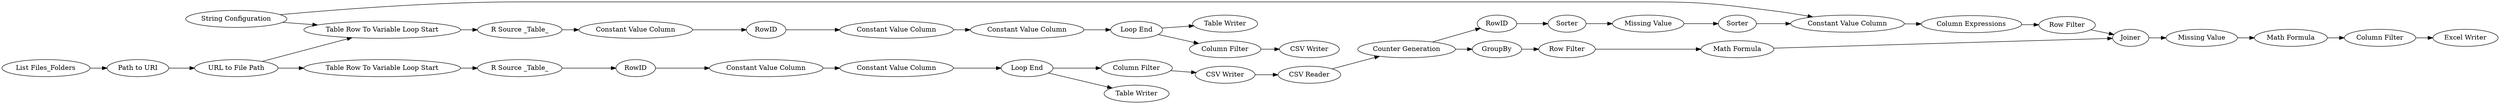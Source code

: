 digraph {
	660 -> 661
	663 -> 664
	673 -> 674
	667 -> 672
	641 -> 659
	671 -> 672
	672 -> 673
	646 -> 660
	650 -> 649
	661 -> 662
	662 -> 663
	638 -> 641
	670 -> 671
	647 -> 646
	668 -> 666
	640 -> 650
	674 -> 675
	652 -> 658
	658 -> 657
	665 -> 668
	661 -> 669
	644 -> 643
	643 -> 647
	669 -> 670
	675 -> 676
	642 -> 644
	652 -> 656
	651 -> 653
	655 -> 654
	643 -> 645
	666 -> 667
	653 -> 652
	664 -> 665
	639 -> 640
	640 -> 638
	648 -> 650
	649 -> 655
	659 -> 642
	637 -> 639
	648 -> 668
	654 -> 651
	646 [label="CSV Writer"]
	669 [label=GroupBy]
	655 [label="Constant Value Column"]
	660 [label="CSV Reader"]
	638 [label="Table Row To Variable Loop Start"]
	658 [label="Column Filter"]
	651 [label="Constant Value Column"]
	649 [label="R Source _Table_"]
	661 [label="Counter Generation"]
	670 [label="Row Filter"]
	674 [label="Math Formula"]
	671 [label="Math Formula"]
	652 [label="Loop End"]
	647 [label="Column Filter"]
	668 [label="Constant Value Column"]
	657 [label="CSV Writer"]
	640 [label="URL to File Path"]
	663 [label=Sorter]
	643 [label="Loop End"]
	644 [label="Constant Value Column"]
	662 [label=RowID]
	659 [label=RowID]
	654 [label=RowID]
	637 [label="List Files_Folders"]
	675 [label="Column Filter"]
	642 [label="Constant Value Column"]
	645 [label="Table Writer"]
	653 [label="Constant Value Column"]
	667 [label="Row Filter"]
	639 [label="Path to URI"]
	650 [label="Table Row To Variable Loop Start"]
	676 [label="Excel Writer"]
	666 [label="Column Expressions"]
	665 [label=Sorter]
	673 [label="Missing Value"]
	672 [label=Joiner]
	664 [label="Missing Value"]
	648 [label="String Configuration"]
	656 [label="Table Writer"]
	641 [label="R Source _Table_"]
	rankdir=LR
}
